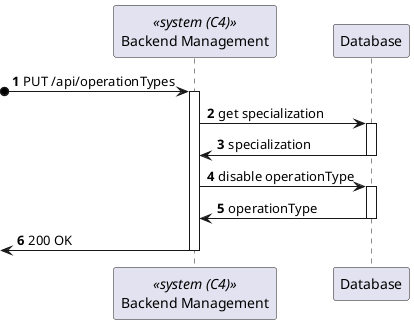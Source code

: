 @startuml

autonumber
participant BE as "Backend Management" <<system (C4)>>
participant DB as "Database"

?o-> BE : PUT /api/operationTypes
activate BE

BE -> DB : get specialization

activate DB 

DB -> BE : specialization

deactivate DB 

BE -> DB : disable operationType

activate DB 

DB -> BE : operationType 

deactivate DB 

<- BE : 200 OK

deactivate BE

@enduml